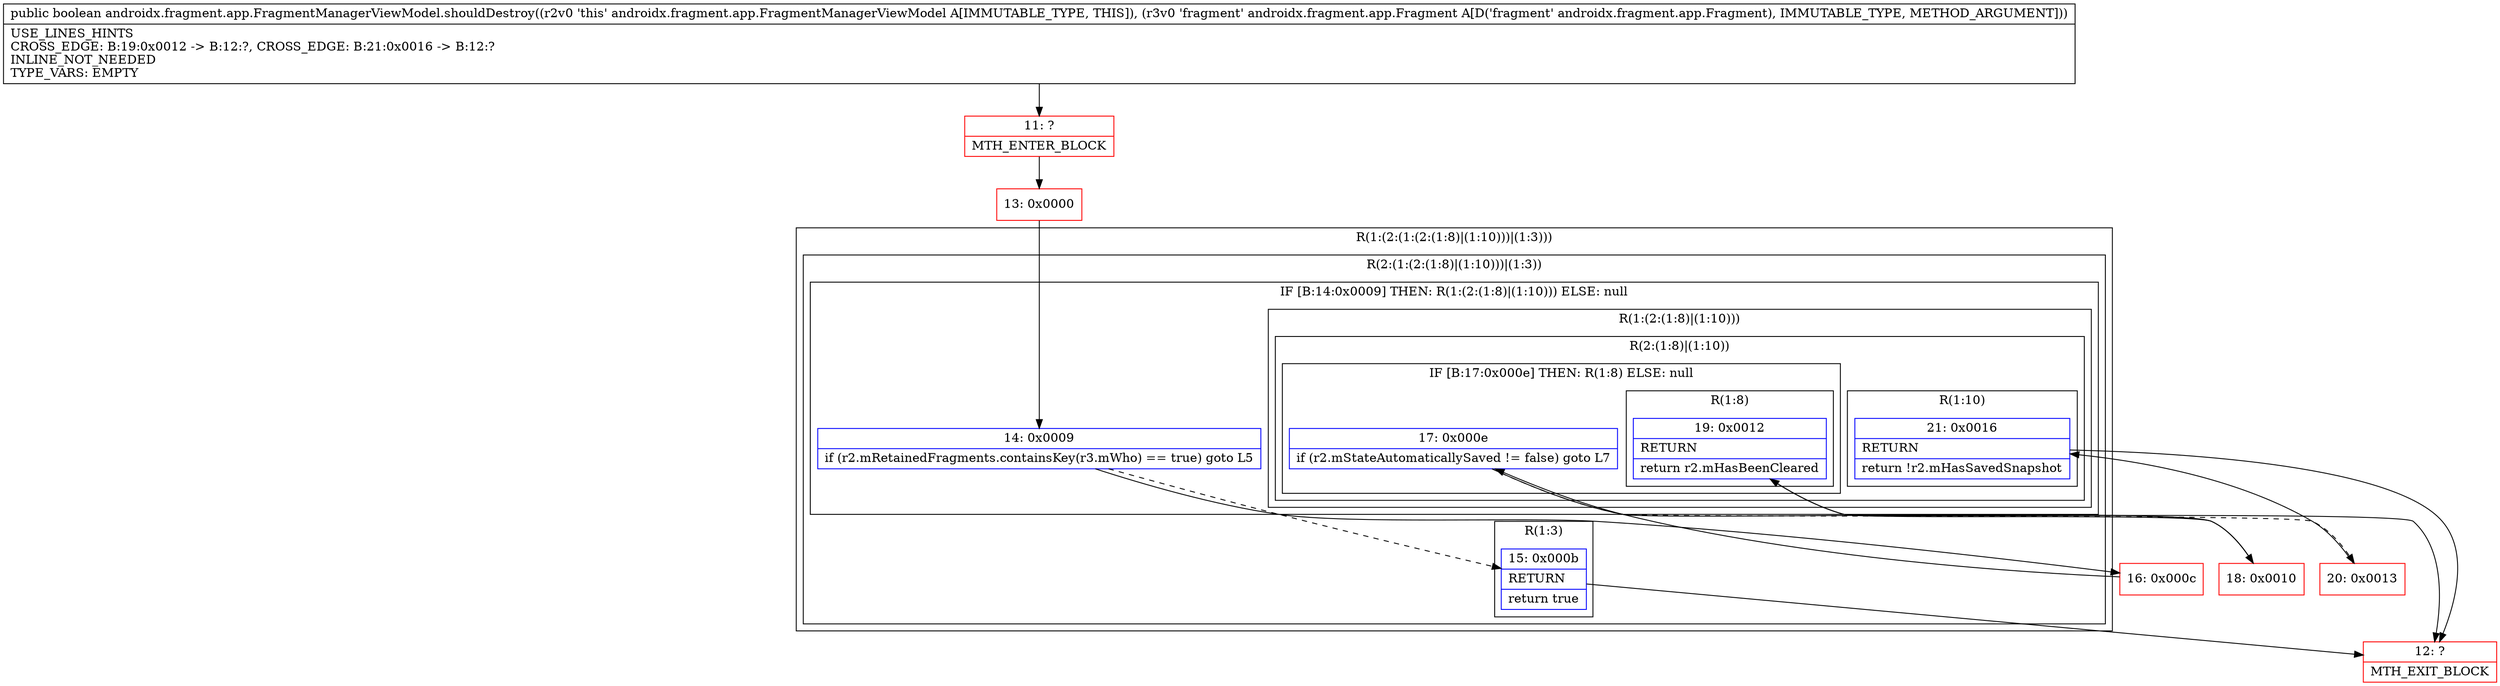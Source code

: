 digraph "CFG forandroidx.fragment.app.FragmentManagerViewModel.shouldDestroy(Landroidx\/fragment\/app\/Fragment;)Z" {
subgraph cluster_Region_790124767 {
label = "R(1:(2:(1:(2:(1:8)|(1:10)))|(1:3)))";
node [shape=record,color=blue];
subgraph cluster_Region_858982211 {
label = "R(2:(1:(2:(1:8)|(1:10)))|(1:3))";
node [shape=record,color=blue];
subgraph cluster_IfRegion_2086685257 {
label = "IF [B:14:0x0009] THEN: R(1:(2:(1:8)|(1:10))) ELSE: null";
node [shape=record,color=blue];
Node_14 [shape=record,label="{14\:\ 0x0009|if (r2.mRetainedFragments.containsKey(r3.mWho) == true) goto L5\l}"];
subgraph cluster_Region_854609706 {
label = "R(1:(2:(1:8)|(1:10)))";
node [shape=record,color=blue];
subgraph cluster_Region_1606629131 {
label = "R(2:(1:8)|(1:10))";
node [shape=record,color=blue];
subgraph cluster_IfRegion_1952529071 {
label = "IF [B:17:0x000e] THEN: R(1:8) ELSE: null";
node [shape=record,color=blue];
Node_17 [shape=record,label="{17\:\ 0x000e|if (r2.mStateAutomaticallySaved != false) goto L7\l}"];
subgraph cluster_Region_170722408 {
label = "R(1:8)";
node [shape=record,color=blue];
Node_19 [shape=record,label="{19\:\ 0x0012|RETURN\l|return r2.mHasBeenCleared\l}"];
}
}
subgraph cluster_Region_974426904 {
label = "R(1:10)";
node [shape=record,color=blue];
Node_21 [shape=record,label="{21\:\ 0x0016|RETURN\l|return !r2.mHasSavedSnapshot\l}"];
}
}
}
}
subgraph cluster_Region_2091487294 {
label = "R(1:3)";
node [shape=record,color=blue];
Node_15 [shape=record,label="{15\:\ 0x000b|RETURN\l|return true\l}"];
}
}
}
Node_11 [shape=record,color=red,label="{11\:\ ?|MTH_ENTER_BLOCK\l}"];
Node_13 [shape=record,color=red,label="{13\:\ 0x0000}"];
Node_12 [shape=record,color=red,label="{12\:\ ?|MTH_EXIT_BLOCK\l}"];
Node_16 [shape=record,color=red,label="{16\:\ 0x000c}"];
Node_18 [shape=record,color=red,label="{18\:\ 0x0010}"];
Node_20 [shape=record,color=red,label="{20\:\ 0x0013}"];
MethodNode[shape=record,label="{public boolean androidx.fragment.app.FragmentManagerViewModel.shouldDestroy((r2v0 'this' androidx.fragment.app.FragmentManagerViewModel A[IMMUTABLE_TYPE, THIS]), (r3v0 'fragment' androidx.fragment.app.Fragment A[D('fragment' androidx.fragment.app.Fragment), IMMUTABLE_TYPE, METHOD_ARGUMENT]))  | USE_LINES_HINTS\lCROSS_EDGE: B:19:0x0012 \-\> B:12:?, CROSS_EDGE: B:21:0x0016 \-\> B:12:?\lINLINE_NOT_NEEDED\lTYPE_VARS: EMPTY\l}"];
MethodNode -> Node_11;Node_14 -> Node_15[style=dashed];
Node_14 -> Node_16;
Node_17 -> Node_18;
Node_17 -> Node_20[style=dashed];
Node_19 -> Node_12;
Node_21 -> Node_12;
Node_15 -> Node_12;
Node_11 -> Node_13;
Node_13 -> Node_14;
Node_16 -> Node_17;
Node_18 -> Node_19;
Node_20 -> Node_21;
}

